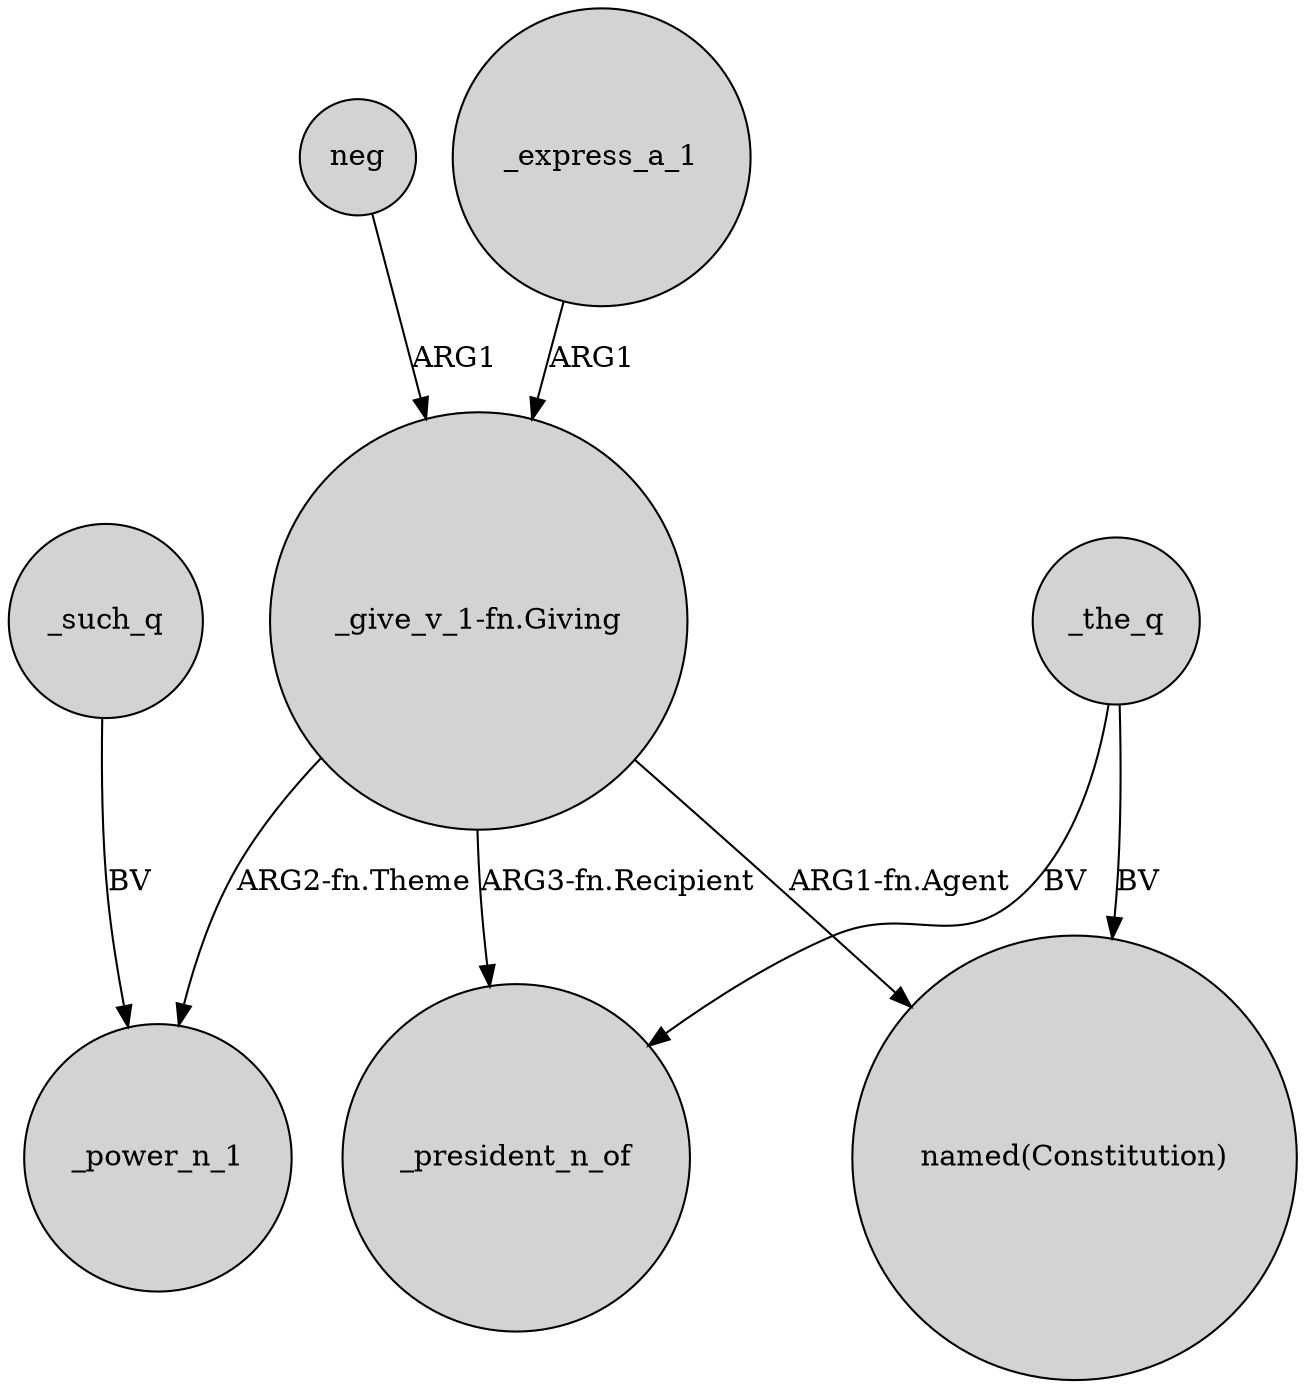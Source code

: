digraph {
	node [shape=circle style=filled]
	"_give_v_1-fn.Giving" -> "named(Constitution)" [label="ARG1-fn.Agent"]
	_the_q -> "named(Constitution)" [label=BV]
	"_give_v_1-fn.Giving" -> _president_n_of [label="ARG3-fn.Recipient"]
	neg -> "_give_v_1-fn.Giving" [label=ARG1]
	_express_a_1 -> "_give_v_1-fn.Giving" [label=ARG1]
	_the_q -> _president_n_of [label=BV]
	_such_q -> _power_n_1 [label=BV]
	"_give_v_1-fn.Giving" -> _power_n_1 [label="ARG2-fn.Theme"]
}
